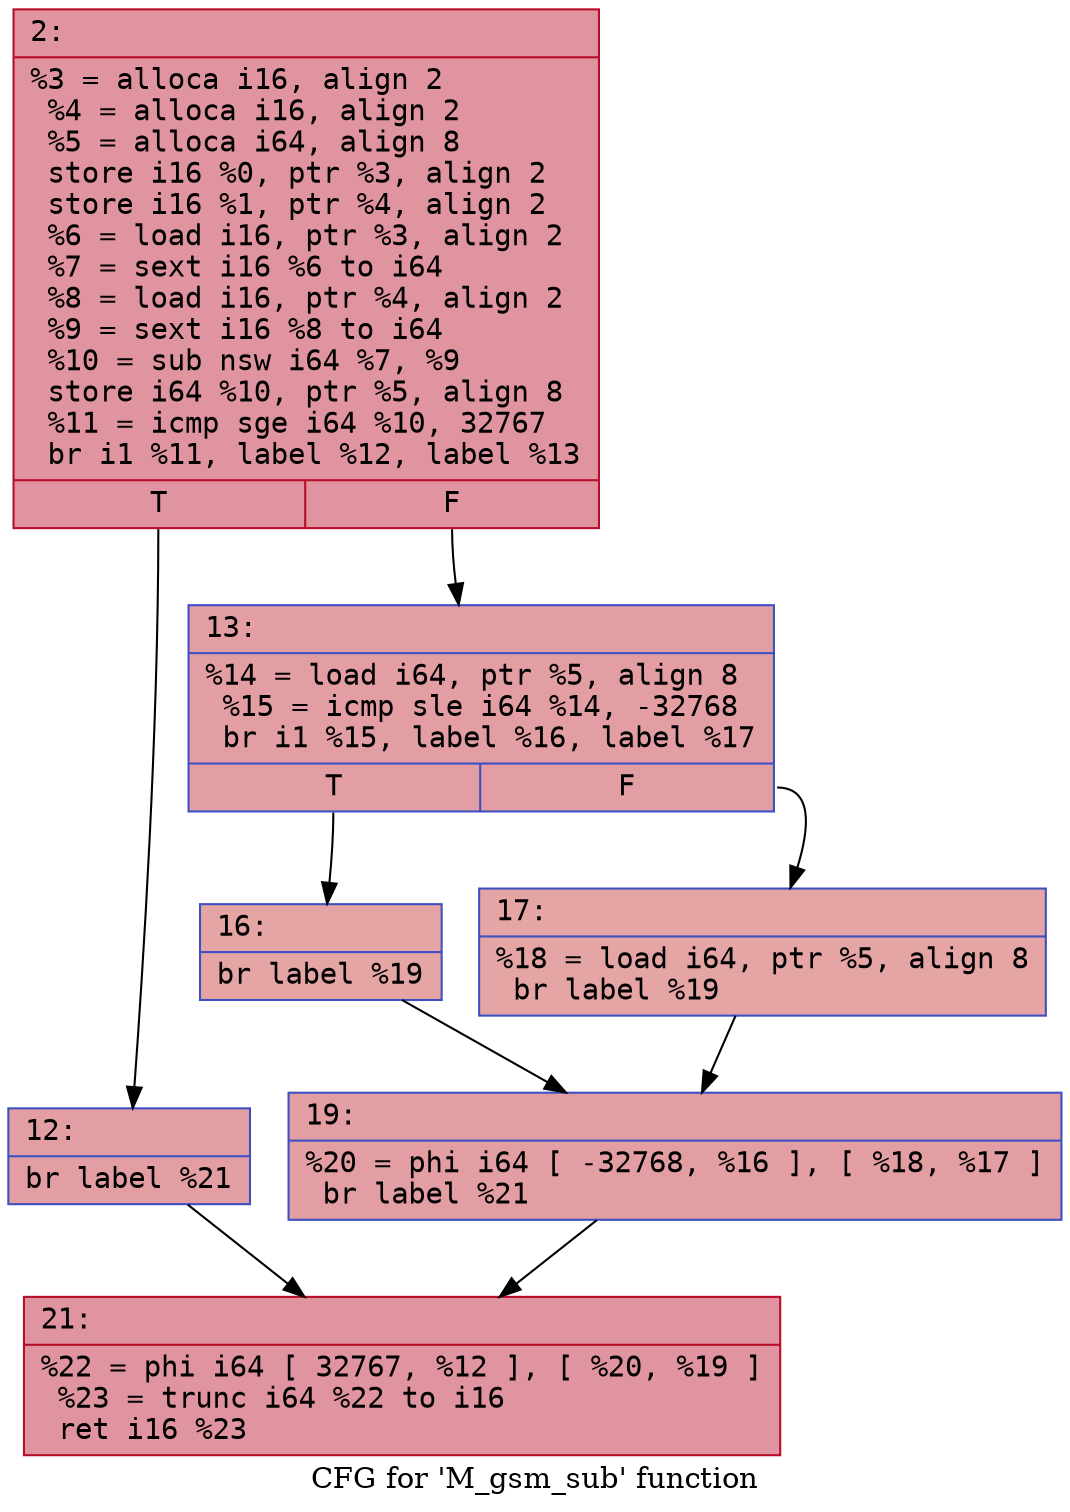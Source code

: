 digraph "CFG for 'M_gsm_sub' function" {
	label="CFG for 'M_gsm_sub' function";

	Node0x600000843750 [shape=record,color="#b70d28ff", style=filled, fillcolor="#b70d2870" fontname="Courier",label="{2:\l|  %3 = alloca i16, align 2\l  %4 = alloca i16, align 2\l  %5 = alloca i64, align 8\l  store i16 %0, ptr %3, align 2\l  store i16 %1, ptr %4, align 2\l  %6 = load i16, ptr %3, align 2\l  %7 = sext i16 %6 to i64\l  %8 = load i16, ptr %4, align 2\l  %9 = sext i16 %8 to i64\l  %10 = sub nsw i64 %7, %9\l  store i64 %10, ptr %5, align 8\l  %11 = icmp sge i64 %10, 32767\l  br i1 %11, label %12, label %13\l|{<s0>T|<s1>F}}"];
	Node0x600000843750:s0 -> Node0x6000008437a0[tooltip="2 -> 12\nProbability 50.00%" ];
	Node0x600000843750:s1 -> Node0x6000008437f0[tooltip="2 -> 13\nProbability 50.00%" ];
	Node0x6000008437a0 [shape=record,color="#3d50c3ff", style=filled, fillcolor="#be242e70" fontname="Courier",label="{12:\l|  br label %21\l}"];
	Node0x6000008437a0 -> Node0x600000843930[tooltip="12 -> 21\nProbability 100.00%" ];
	Node0x6000008437f0 [shape=record,color="#3d50c3ff", style=filled, fillcolor="#be242e70" fontname="Courier",label="{13:\l|  %14 = load i64, ptr %5, align 8\l  %15 = icmp sle i64 %14, -32768\l  br i1 %15, label %16, label %17\l|{<s0>T|<s1>F}}"];
	Node0x6000008437f0:s0 -> Node0x600000843840[tooltip="13 -> 16\nProbability 50.00%" ];
	Node0x6000008437f0:s1 -> Node0x600000843890[tooltip="13 -> 17\nProbability 50.00%" ];
	Node0x600000843840 [shape=record,color="#3d50c3ff", style=filled, fillcolor="#c5333470" fontname="Courier",label="{16:\l|  br label %19\l}"];
	Node0x600000843840 -> Node0x6000008438e0[tooltip="16 -> 19\nProbability 100.00%" ];
	Node0x600000843890 [shape=record,color="#3d50c3ff", style=filled, fillcolor="#c5333470" fontname="Courier",label="{17:\l|  %18 = load i64, ptr %5, align 8\l  br label %19\l}"];
	Node0x600000843890 -> Node0x6000008438e0[tooltip="17 -> 19\nProbability 100.00%" ];
	Node0x6000008438e0 [shape=record,color="#3d50c3ff", style=filled, fillcolor="#be242e70" fontname="Courier",label="{19:\l|  %20 = phi i64 [ -32768, %16 ], [ %18, %17 ]\l  br label %21\l}"];
	Node0x6000008438e0 -> Node0x600000843930[tooltip="19 -> 21\nProbability 100.00%" ];
	Node0x600000843930 [shape=record,color="#b70d28ff", style=filled, fillcolor="#b70d2870" fontname="Courier",label="{21:\l|  %22 = phi i64 [ 32767, %12 ], [ %20, %19 ]\l  %23 = trunc i64 %22 to i16\l  ret i16 %23\l}"];
}
